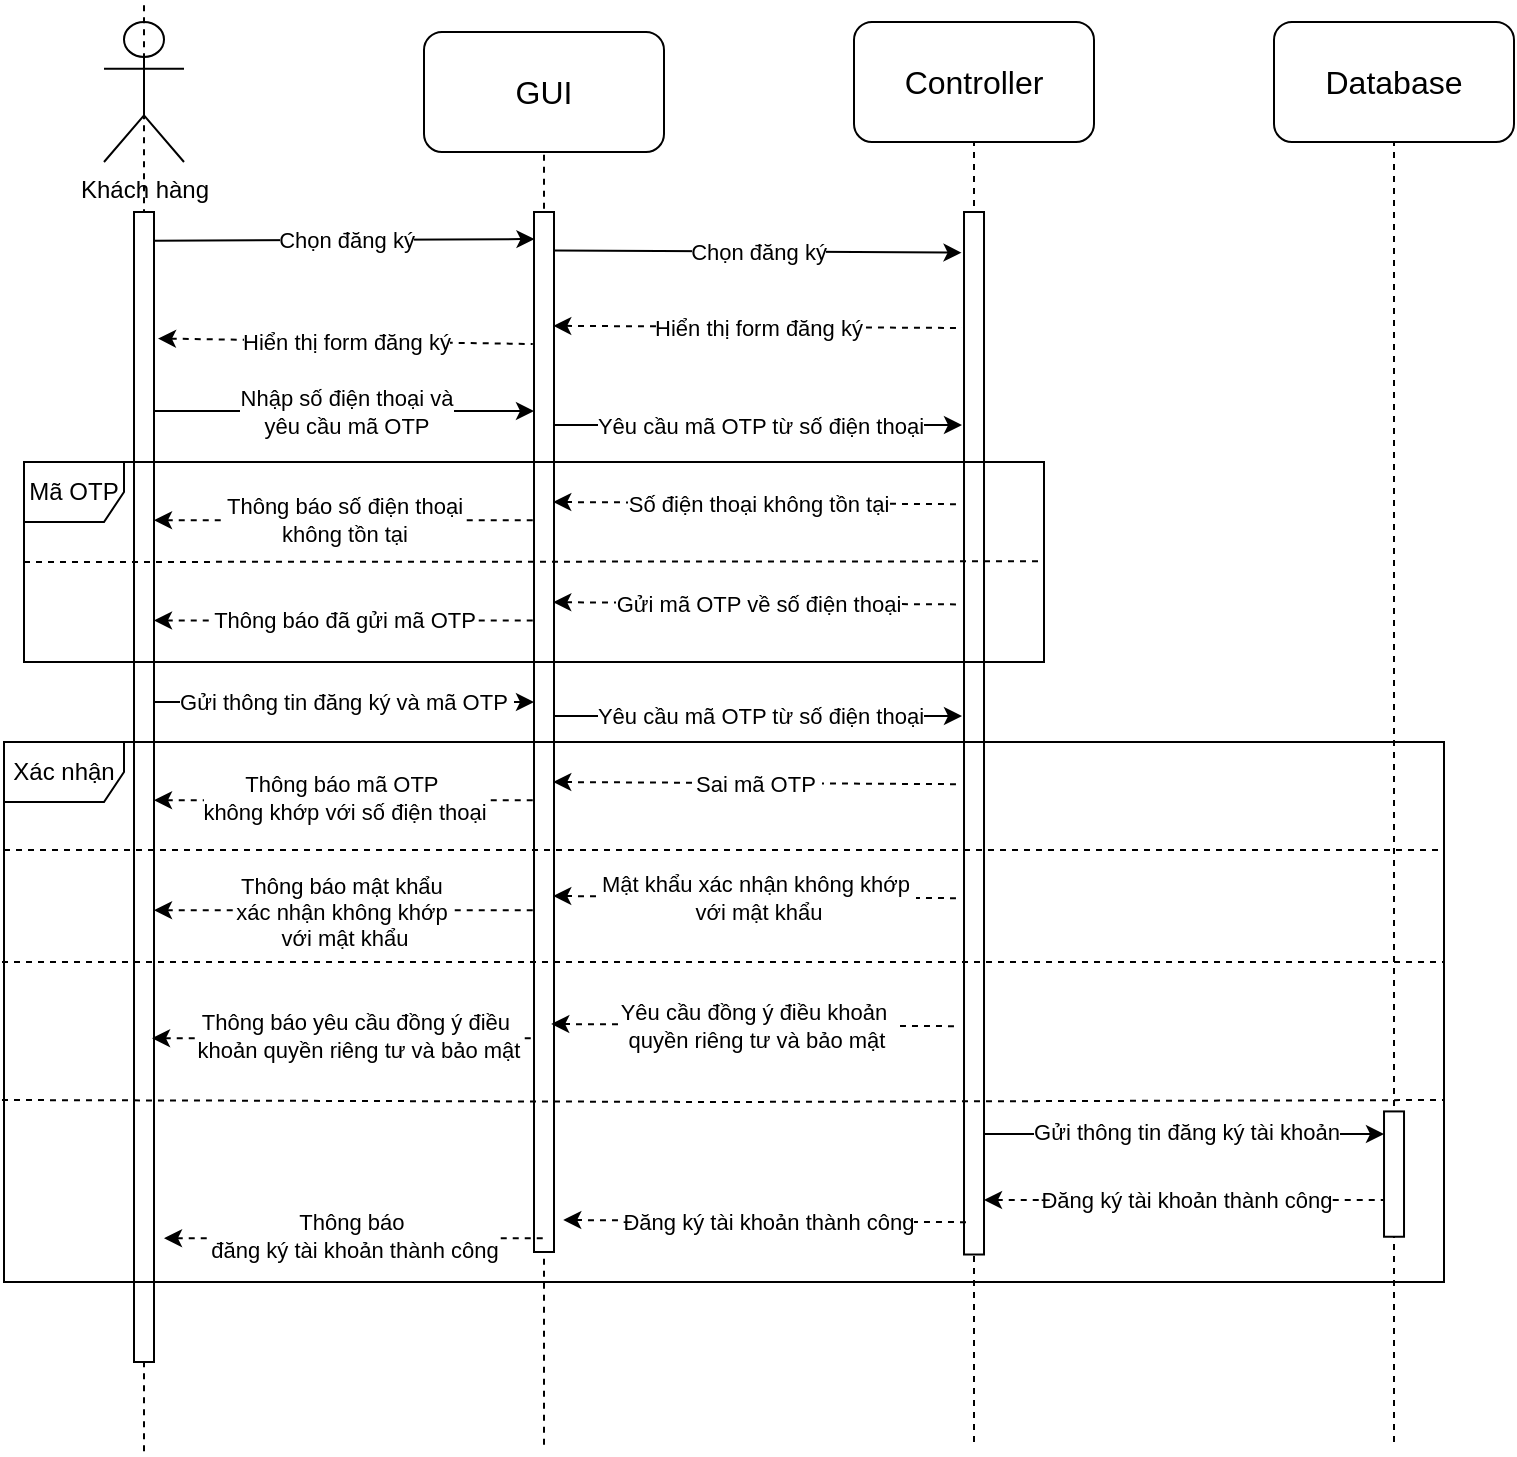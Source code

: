 <mxfile version="24.0.4" type="device">
  <diagram name="Page-1" id="a9C6GNApuYLTn9c11G--">
    <mxGraphModel dx="1955" dy="654" grid="1" gridSize="10" guides="1" tooltips="1" connect="1" arrows="1" fold="1" page="1" pageScale="1" pageWidth="850" pageHeight="1100" math="0" shadow="0">
      <root>
        <mxCell id="0" />
        <mxCell id="1" parent="0" />
        <mxCell id="PbGV8xd9Yo9rjove0Gm5-1" value="Khách hàng" style="shape=umlActor;verticalLabelPosition=bottom;verticalAlign=top;html=1;outlineConnect=0;" vertex="1" parent="1">
          <mxGeometry x="50" y="10" width="40" height="70" as="geometry" />
        </mxCell>
        <mxCell id="PbGV8xd9Yo9rjove0Gm5-2" value="GUI" style="rounded=1;whiteSpace=wrap;html=1;fontSize=16;" vertex="1" parent="1">
          <mxGeometry x="210" y="15" width="120" height="60" as="geometry" />
        </mxCell>
        <mxCell id="PbGV8xd9Yo9rjove0Gm5-3" value="Controller" style="rounded=1;whiteSpace=wrap;html=1;fontSize=16;" vertex="1" parent="1">
          <mxGeometry x="425" y="10" width="120" height="60" as="geometry" />
        </mxCell>
        <mxCell id="PbGV8xd9Yo9rjove0Gm5-4" value="Database" style="rounded=1;whiteSpace=wrap;html=1;fontSize=16;" vertex="1" parent="1">
          <mxGeometry x="635" y="10" width="120" height="60" as="geometry" />
        </mxCell>
        <mxCell id="PbGV8xd9Yo9rjove0Gm5-5" value="" style="endArrow=none;dashed=1;html=1;rounded=0;entryX=0.5;entryY=0.5;entryDx=0;entryDy=0;entryPerimeter=0;" edge="1" parent="1">
          <mxGeometry width="50" height="50" relative="1" as="geometry">
            <mxPoint x="70" y="724.6" as="sourcePoint" />
            <mxPoint x="70" as="targetPoint" />
          </mxGeometry>
        </mxCell>
        <mxCell id="PbGV8xd9Yo9rjove0Gm5-6" value="" style="endArrow=none;dashed=1;html=1;rounded=0;entryX=0.5;entryY=1;entryDx=0;entryDy=0;" edge="1" parent="1" target="PbGV8xd9Yo9rjove0Gm5-2">
          <mxGeometry width="50" height="50" relative="1" as="geometry">
            <mxPoint x="270" y="721.333" as="sourcePoint" />
            <mxPoint x="270" y="120" as="targetPoint" />
          </mxGeometry>
        </mxCell>
        <mxCell id="PbGV8xd9Yo9rjove0Gm5-7" value="" style="endArrow=none;dashed=1;html=1;rounded=0;entryX=0.5;entryY=1;entryDx=0;entryDy=0;" edge="1" parent="1" target="PbGV8xd9Yo9rjove0Gm5-3">
          <mxGeometry width="50" height="50" relative="1" as="geometry">
            <mxPoint x="485" y="720" as="sourcePoint" />
            <mxPoint x="485" y="90" as="targetPoint" />
          </mxGeometry>
        </mxCell>
        <mxCell id="PbGV8xd9Yo9rjove0Gm5-8" value="" style="endArrow=none;dashed=1;html=1;rounded=0;entryX=0.5;entryY=1;entryDx=0;entryDy=0;" edge="1" parent="1" target="PbGV8xd9Yo9rjove0Gm5-4">
          <mxGeometry width="50" height="50" relative="1" as="geometry">
            <mxPoint x="695" y="720" as="sourcePoint" />
            <mxPoint x="695" y="110" as="targetPoint" />
          </mxGeometry>
        </mxCell>
        <mxCell id="PbGV8xd9Yo9rjove0Gm5-9" value="" style="rounded=0;whiteSpace=wrap;html=1;rotation=-90;" vertex="1" parent="1">
          <mxGeometry x="10" y="360" width="520" height="10" as="geometry" />
        </mxCell>
        <mxCell id="PbGV8xd9Yo9rjove0Gm5-10" value="" style="rounded=0;whiteSpace=wrap;html=1;rotation=-90;" vertex="1" parent="1">
          <mxGeometry x="224.38" y="360.63" width="521.25" height="10" as="geometry" />
        </mxCell>
        <mxCell id="PbGV8xd9Yo9rjove0Gm5-11" value="" style="rounded=0;whiteSpace=wrap;html=1;rotation=-90;" vertex="1" parent="1">
          <mxGeometry x="663.68" y="581.04" width="62.66" height="10" as="geometry" />
        </mxCell>
        <mxCell id="PbGV8xd9Yo9rjove0Gm5-13" value="" style="endArrow=none;dashed=1;html=1;rounded=0;entryX=0.5;entryY=0.5;entryDx=0;entryDy=0;entryPerimeter=0;" edge="1" parent="1" target="PbGV8xd9Yo9rjove0Gm5-12">
          <mxGeometry width="50" height="50" relative="1" as="geometry">
            <mxPoint x="70" y="620" as="sourcePoint" />
            <mxPoint x="70" y="45" as="targetPoint" />
          </mxGeometry>
        </mxCell>
        <mxCell id="PbGV8xd9Yo9rjove0Gm5-12" value="" style="rounded=0;whiteSpace=wrap;html=1;rotation=-90;" vertex="1" parent="1">
          <mxGeometry x="-217.5" y="387.5" width="575" height="10" as="geometry" />
        </mxCell>
        <mxCell id="PbGV8xd9Yo9rjove0Gm5-14" value="" style="endArrow=classic;html=1;rounded=0;exitX=0.975;exitY=0.98;exitDx=0;exitDy=0;exitPerimeter=0;entryX=0.974;entryY=0.024;entryDx=0;entryDy=0;entryPerimeter=0;" edge="1" parent="1" source="PbGV8xd9Yo9rjove0Gm5-12" target="PbGV8xd9Yo9rjove0Gm5-9">
          <mxGeometry width="50" height="50" relative="1" as="geometry">
            <mxPoint x="110" y="180" as="sourcePoint" />
            <mxPoint x="160" y="130" as="targetPoint" />
          </mxGeometry>
        </mxCell>
        <mxCell id="PbGV8xd9Yo9rjove0Gm5-15" value="Chọn đăng ký" style="edgeLabel;html=1;align=center;verticalAlign=middle;resizable=0;points=[];" vertex="1" connectable="0" parent="PbGV8xd9Yo9rjove0Gm5-14">
          <mxGeometry x="0.003" relative="1" as="geometry">
            <mxPoint as="offset" />
          </mxGeometry>
        </mxCell>
        <mxCell id="PbGV8xd9Yo9rjove0Gm5-16" value="" style="endArrow=classic;html=1;rounded=0;entryX=0.961;entryY=-0.124;entryDx=0;entryDy=0;entryPerimeter=0;exitX=0.963;exitY=1.008;exitDx=0;exitDy=0;exitPerimeter=0;" edge="1" parent="1" source="PbGV8xd9Yo9rjove0Gm5-9" target="PbGV8xd9Yo9rjove0Gm5-10">
          <mxGeometry width="50" height="50" relative="1" as="geometry">
            <mxPoint x="280" y="141" as="sourcePoint" />
            <mxPoint x="470" y="140" as="targetPoint" />
          </mxGeometry>
        </mxCell>
        <mxCell id="PbGV8xd9Yo9rjove0Gm5-17" value="Chọn đăng ký" style="edgeLabel;html=1;align=center;verticalAlign=middle;resizable=0;points=[];" vertex="1" connectable="0" parent="PbGV8xd9Yo9rjove0Gm5-16">
          <mxGeometry x="0.003" relative="1" as="geometry">
            <mxPoint as="offset" />
          </mxGeometry>
        </mxCell>
        <mxCell id="PbGV8xd9Yo9rjove0Gm5-18" value="" style="endArrow=none;html=1;rounded=0;entryX=0.961;entryY=-0.124;entryDx=0;entryDy=0;entryPerimeter=0;exitX=0.945;exitY=0.962;exitDx=0;exitDy=0;exitPerimeter=0;endFill=0;startArrow=classic;startFill=1;dashed=1;" edge="1" parent="1">
          <mxGeometry width="50" height="50" relative="1" as="geometry">
            <mxPoint x="274.62" y="161.9" as="sourcePoint" />
            <mxPoint x="479" y="163" as="targetPoint" />
          </mxGeometry>
        </mxCell>
        <mxCell id="PbGV8xd9Yo9rjove0Gm5-19" value="Hiển thị form đăng ký" style="edgeLabel;html=1;align=center;verticalAlign=middle;resizable=0;points=[];" vertex="1" connectable="0" parent="PbGV8xd9Yo9rjove0Gm5-18">
          <mxGeometry x="0.003" relative="1" as="geometry">
            <mxPoint as="offset" />
          </mxGeometry>
        </mxCell>
        <mxCell id="PbGV8xd9Yo9rjove0Gm5-20" value="" style="endArrow=none;html=1;rounded=0;entryX=0.961;entryY=-0.124;entryDx=0;entryDy=0;entryPerimeter=0;exitX=0.89;exitY=1.2;exitDx=0;exitDy=0;exitPerimeter=0;endFill=0;startArrow=classic;startFill=1;dashed=1;" edge="1" parent="1" source="PbGV8xd9Yo9rjove0Gm5-12">
          <mxGeometry width="50" height="50" relative="1" as="geometry">
            <mxPoint x="60.38" y="170" as="sourcePoint" />
            <mxPoint x="264.38" y="171" as="targetPoint" />
          </mxGeometry>
        </mxCell>
        <mxCell id="PbGV8xd9Yo9rjove0Gm5-21" value="Hiển thị form đăng ký" style="edgeLabel;html=1;align=center;verticalAlign=middle;resizable=0;points=[];" vertex="1" connectable="0" parent="PbGV8xd9Yo9rjove0Gm5-20">
          <mxGeometry x="0.003" relative="1" as="geometry">
            <mxPoint as="offset" />
          </mxGeometry>
        </mxCell>
        <mxCell id="PbGV8xd9Yo9rjove0Gm5-24" value="" style="endArrow=classic;html=1;rounded=0;exitX=0.975;exitY=0.98;exitDx=0;exitDy=0;exitPerimeter=0;entryX=0.974;entryY=0.024;entryDx=0;entryDy=0;entryPerimeter=0;" edge="1" parent="1">
          <mxGeometry width="50" height="50" relative="1" as="geometry">
            <mxPoint x="75" y="204.5" as="sourcePoint" />
            <mxPoint x="265" y="204.5" as="targetPoint" />
          </mxGeometry>
        </mxCell>
        <mxCell id="PbGV8xd9Yo9rjove0Gm5-25" value="Nhập số điện thoại và&lt;div&gt;yêu cầu mã OTP&lt;/div&gt;" style="edgeLabel;html=1;align=center;verticalAlign=middle;resizable=0;points=[];" vertex="1" connectable="0" parent="PbGV8xd9Yo9rjove0Gm5-24">
          <mxGeometry x="0.003" relative="1" as="geometry">
            <mxPoint as="offset" />
          </mxGeometry>
        </mxCell>
        <mxCell id="PbGV8xd9Yo9rjove0Gm5-26" value="" style="endArrow=classic;html=1;rounded=0;entryX=0.961;entryY=-0.124;entryDx=0;entryDy=0;entryPerimeter=0;exitX=0.963;exitY=1.008;exitDx=0;exitDy=0;exitPerimeter=0;" edge="1" parent="1">
          <mxGeometry width="50" height="50" relative="1" as="geometry">
            <mxPoint x="275" y="211.5" as="sourcePoint" />
            <mxPoint x="479" y="211.5" as="targetPoint" />
          </mxGeometry>
        </mxCell>
        <mxCell id="PbGV8xd9Yo9rjove0Gm5-27" value="Yêu cầu mã OTP từ số điện thoại" style="edgeLabel;html=1;align=center;verticalAlign=middle;resizable=0;points=[];" vertex="1" connectable="0" parent="PbGV8xd9Yo9rjove0Gm5-26">
          <mxGeometry x="0.003" relative="1" as="geometry">
            <mxPoint as="offset" />
          </mxGeometry>
        </mxCell>
        <mxCell id="PbGV8xd9Yo9rjove0Gm5-29" value="Mã OTP" style="shape=umlFrame;whiteSpace=wrap;html=1;pointerEvents=0;width=50;height=30;" vertex="1" parent="1">
          <mxGeometry x="10" y="230" width="510" height="100" as="geometry" />
        </mxCell>
        <mxCell id="PbGV8xd9Yo9rjove0Gm5-30" value="" style="endArrow=none;html=1;rounded=0;entryX=0.961;entryY=-0.124;entryDx=0;entryDy=0;entryPerimeter=0;exitX=0.945;exitY=0.962;exitDx=0;exitDy=0;exitPerimeter=0;endFill=0;startArrow=classic;startFill=1;dashed=1;" edge="1" parent="1">
          <mxGeometry width="50" height="50" relative="1" as="geometry">
            <mxPoint x="274.62" y="250.0" as="sourcePoint" />
            <mxPoint x="479" y="251.1" as="targetPoint" />
          </mxGeometry>
        </mxCell>
        <mxCell id="PbGV8xd9Yo9rjove0Gm5-31" value="Số điện thoại không tồn tại" style="edgeLabel;html=1;align=center;verticalAlign=middle;resizable=0;points=[];" vertex="1" connectable="0" parent="PbGV8xd9Yo9rjove0Gm5-30">
          <mxGeometry x="0.003" relative="1" as="geometry">
            <mxPoint as="offset" />
          </mxGeometry>
        </mxCell>
        <mxCell id="PbGV8xd9Yo9rjove0Gm5-32" value="" style="endArrow=none;html=1;rounded=0;entryX=0.961;entryY=-0.124;entryDx=0;entryDy=0;entryPerimeter=0;exitX=0.933;exitY=1.011;exitDx=0;exitDy=0;exitPerimeter=0;endFill=0;startArrow=classic;startFill=1;dashed=1;" edge="1" parent="1">
          <mxGeometry width="50" height="50" relative="1" as="geometry">
            <mxPoint x="75" y="259.1" as="sourcePoint" />
            <mxPoint x="264.38" y="259.1" as="targetPoint" />
          </mxGeometry>
        </mxCell>
        <mxCell id="PbGV8xd9Yo9rjove0Gm5-33" value="Thông báo số điện thoại&lt;div&gt;không tồn tại&lt;/div&gt;" style="edgeLabel;html=1;align=center;verticalAlign=middle;resizable=0;points=[];" vertex="1" connectable="0" parent="PbGV8xd9Yo9rjove0Gm5-32">
          <mxGeometry x="0.003" relative="1" as="geometry">
            <mxPoint as="offset" />
          </mxGeometry>
        </mxCell>
        <mxCell id="PbGV8xd9Yo9rjove0Gm5-34" value="" style="endArrow=none;html=1;rounded=0;entryX=0.998;entryY=0.333;entryDx=0;entryDy=0;entryPerimeter=0;endFill=0;startArrow=none;startFill=0;dashed=1;" edge="1" parent="1">
          <mxGeometry width="50" height="50" relative="1" as="geometry">
            <mxPoint x="10" y="280" as="sourcePoint" />
            <mxPoint x="518.94" y="279.66" as="targetPoint" />
          </mxGeometry>
        </mxCell>
        <mxCell id="PbGV8xd9Yo9rjove0Gm5-36" value="" style="endArrow=none;html=1;rounded=0;entryX=0.961;entryY=-0.124;entryDx=0;entryDy=0;entryPerimeter=0;exitX=0.945;exitY=0.962;exitDx=0;exitDy=0;exitPerimeter=0;endFill=0;startArrow=classic;startFill=1;dashed=1;" edge="1" parent="1">
          <mxGeometry width="50" height="50" relative="1" as="geometry">
            <mxPoint x="274.62" y="300.11" as="sourcePoint" />
            <mxPoint x="479" y="301.21" as="targetPoint" />
          </mxGeometry>
        </mxCell>
        <mxCell id="PbGV8xd9Yo9rjove0Gm5-37" value="Gửi mã OTP về số điện thoại" style="edgeLabel;html=1;align=center;verticalAlign=middle;resizable=0;points=[];" vertex="1" connectable="0" parent="PbGV8xd9Yo9rjove0Gm5-36">
          <mxGeometry x="0.003" relative="1" as="geometry">
            <mxPoint as="offset" />
          </mxGeometry>
        </mxCell>
        <mxCell id="PbGV8xd9Yo9rjove0Gm5-38" value="" style="endArrow=none;html=1;rounded=0;entryX=0.961;entryY=-0.124;entryDx=0;entryDy=0;entryPerimeter=0;exitX=0.933;exitY=1.011;exitDx=0;exitDy=0;exitPerimeter=0;endFill=0;startArrow=classic;startFill=1;dashed=1;" edge="1" parent="1">
          <mxGeometry width="50" height="50" relative="1" as="geometry">
            <mxPoint x="75" y="309.21" as="sourcePoint" />
            <mxPoint x="264.38" y="309.21" as="targetPoint" />
          </mxGeometry>
        </mxCell>
        <mxCell id="PbGV8xd9Yo9rjove0Gm5-39" value="Thông báo đã gửi mã OTP" style="edgeLabel;html=1;align=center;verticalAlign=middle;resizable=0;points=[];" vertex="1" connectable="0" parent="PbGV8xd9Yo9rjove0Gm5-38">
          <mxGeometry x="0.003" relative="1" as="geometry">
            <mxPoint as="offset" />
          </mxGeometry>
        </mxCell>
        <mxCell id="PbGV8xd9Yo9rjove0Gm5-40" value="" style="endArrow=classic;html=1;rounded=0;exitX=0.975;exitY=0.98;exitDx=0;exitDy=0;exitPerimeter=0;entryX=0.974;entryY=0.024;entryDx=0;entryDy=0;entryPerimeter=0;" edge="1" parent="1">
          <mxGeometry width="50" height="50" relative="1" as="geometry">
            <mxPoint x="75" y="350" as="sourcePoint" />
            <mxPoint x="265" y="350" as="targetPoint" />
          </mxGeometry>
        </mxCell>
        <mxCell id="PbGV8xd9Yo9rjove0Gm5-41" value="Gửi thông tin đăng ký và mã OTP&amp;nbsp;" style="edgeLabel;html=1;align=center;verticalAlign=middle;resizable=0;points=[];" vertex="1" connectable="0" parent="PbGV8xd9Yo9rjove0Gm5-40">
          <mxGeometry x="0.003" relative="1" as="geometry">
            <mxPoint as="offset" />
          </mxGeometry>
        </mxCell>
        <mxCell id="PbGV8xd9Yo9rjove0Gm5-42" value="" style="endArrow=classic;html=1;rounded=0;entryX=0.961;entryY=-0.124;entryDx=0;entryDy=0;entryPerimeter=0;exitX=0.963;exitY=1.008;exitDx=0;exitDy=0;exitPerimeter=0;" edge="1" parent="1">
          <mxGeometry width="50" height="50" relative="1" as="geometry">
            <mxPoint x="275" y="357" as="sourcePoint" />
            <mxPoint x="479" y="357" as="targetPoint" />
          </mxGeometry>
        </mxCell>
        <mxCell id="PbGV8xd9Yo9rjove0Gm5-43" value="Yêu cầu mã OTP từ số điện thoại" style="edgeLabel;html=1;align=center;verticalAlign=middle;resizable=0;points=[];" vertex="1" connectable="0" parent="PbGV8xd9Yo9rjove0Gm5-42">
          <mxGeometry x="0.003" relative="1" as="geometry">
            <mxPoint as="offset" />
          </mxGeometry>
        </mxCell>
        <mxCell id="PbGV8xd9Yo9rjove0Gm5-45" value="Xác nhận" style="shape=umlFrame;whiteSpace=wrap;html=1;pointerEvents=0;width=60;height=30;" vertex="1" parent="1">
          <mxGeometry y="370" width="720" height="270" as="geometry" />
        </mxCell>
        <mxCell id="PbGV8xd9Yo9rjove0Gm5-46" value="" style="endArrow=none;html=1;rounded=0;entryX=0.961;entryY=-0.124;entryDx=0;entryDy=0;entryPerimeter=0;exitX=0.945;exitY=0.962;exitDx=0;exitDy=0;exitPerimeter=0;endFill=0;startArrow=classic;startFill=1;dashed=1;" edge="1" parent="1">
          <mxGeometry width="50" height="50" relative="1" as="geometry">
            <mxPoint x="274.62" y="390.0" as="sourcePoint" />
            <mxPoint x="479" y="391.1" as="targetPoint" />
          </mxGeometry>
        </mxCell>
        <mxCell id="PbGV8xd9Yo9rjove0Gm5-47" value="Sai mã OTP&amp;nbsp;" style="edgeLabel;html=1;align=center;verticalAlign=middle;resizable=0;points=[];" vertex="1" connectable="0" parent="PbGV8xd9Yo9rjove0Gm5-46">
          <mxGeometry x="0.003" relative="1" as="geometry">
            <mxPoint as="offset" />
          </mxGeometry>
        </mxCell>
        <mxCell id="PbGV8xd9Yo9rjove0Gm5-48" value="" style="endArrow=none;html=1;rounded=0;entryX=0.961;entryY=-0.124;entryDx=0;entryDy=0;entryPerimeter=0;exitX=0.933;exitY=1.011;exitDx=0;exitDy=0;exitPerimeter=0;endFill=0;startArrow=classic;startFill=1;dashed=1;" edge="1" parent="1">
          <mxGeometry width="50" height="50" relative="1" as="geometry">
            <mxPoint x="75" y="399.1" as="sourcePoint" />
            <mxPoint x="264.38" y="399.1" as="targetPoint" />
          </mxGeometry>
        </mxCell>
        <mxCell id="PbGV8xd9Yo9rjove0Gm5-49" value="Thông báo mã OTP&amp;nbsp;&lt;div&gt;không khớp với số điện thoại&lt;/div&gt;" style="edgeLabel;html=1;align=center;verticalAlign=middle;resizable=0;points=[];" vertex="1" connectable="0" parent="PbGV8xd9Yo9rjove0Gm5-48">
          <mxGeometry x="0.003" relative="1" as="geometry">
            <mxPoint y="-1" as="offset" />
          </mxGeometry>
        </mxCell>
        <mxCell id="PbGV8xd9Yo9rjove0Gm5-50" value="" style="endArrow=none;html=1;rounded=0;endFill=0;startArrow=none;startFill=0;dashed=1;exitX=0;exitY=0.2;exitDx=0;exitDy=0;exitPerimeter=0;" edge="1" parent="1" source="PbGV8xd9Yo9rjove0Gm5-45">
          <mxGeometry width="50" height="50" relative="1" as="geometry">
            <mxPoint x="-4.47" y="419.58" as="sourcePoint" />
            <mxPoint x="720" y="424" as="targetPoint" />
          </mxGeometry>
        </mxCell>
        <mxCell id="PbGV8xd9Yo9rjove0Gm5-51" value="" style="endArrow=none;html=1;rounded=0;entryX=0.961;entryY=-0.124;entryDx=0;entryDy=0;entryPerimeter=0;exitX=0.945;exitY=0.962;exitDx=0;exitDy=0;exitPerimeter=0;endFill=0;startArrow=classic;startFill=1;dashed=1;" edge="1" parent="1">
          <mxGeometry width="50" height="50" relative="1" as="geometry">
            <mxPoint x="274.62" y="447.0" as="sourcePoint" />
            <mxPoint x="479" y="448.1" as="targetPoint" />
          </mxGeometry>
        </mxCell>
        <mxCell id="PbGV8xd9Yo9rjove0Gm5-52" value="Mật khẩu xác nhận không khớp&amp;nbsp;&lt;div&gt;với mật khẩu&lt;/div&gt;" style="edgeLabel;html=1;align=center;verticalAlign=middle;resizable=0;points=[];" vertex="1" connectable="0" parent="PbGV8xd9Yo9rjove0Gm5-51">
          <mxGeometry x="0.003" relative="1" as="geometry">
            <mxPoint as="offset" />
          </mxGeometry>
        </mxCell>
        <mxCell id="PbGV8xd9Yo9rjove0Gm5-53" value="" style="endArrow=none;html=1;rounded=0;entryX=0.961;entryY=-0.124;entryDx=0;entryDy=0;entryPerimeter=0;exitX=0.933;exitY=1.011;exitDx=0;exitDy=0;exitPerimeter=0;endFill=0;startArrow=classic;startFill=1;dashed=1;" edge="1" parent="1">
          <mxGeometry width="50" height="50" relative="1" as="geometry">
            <mxPoint x="75" y="454.1" as="sourcePoint" />
            <mxPoint x="264.38" y="454.1" as="targetPoint" />
          </mxGeometry>
        </mxCell>
        <mxCell id="PbGV8xd9Yo9rjove0Gm5-54" value="Thông báo mật khẩu&amp;nbsp;&lt;div&gt;xác nhận không khớp&amp;nbsp;&lt;div&gt;với mật khẩu&lt;/div&gt;&lt;/div&gt;" style="edgeLabel;html=1;align=center;verticalAlign=middle;resizable=0;points=[];" vertex="1" connectable="0" parent="PbGV8xd9Yo9rjove0Gm5-53">
          <mxGeometry x="0.003" relative="1" as="geometry">
            <mxPoint y="1" as="offset" />
          </mxGeometry>
        </mxCell>
        <mxCell id="PbGV8xd9Yo9rjove0Gm5-55" value="" style="endArrow=none;html=1;rounded=0;endFill=0;startArrow=none;startFill=0;dashed=1;exitX=-0.002;exitY=0.314;exitDx=0;exitDy=0;exitPerimeter=0;" edge="1" parent="1">
          <mxGeometry width="50" height="50" relative="1" as="geometry">
            <mxPoint x="-1" y="480" as="sourcePoint" />
            <mxPoint x="720" y="480" as="targetPoint" />
          </mxGeometry>
        </mxCell>
        <mxCell id="PbGV8xd9Yo9rjove0Gm5-56" value="" style="endArrow=classic;html=1;rounded=0;exitX=0.963;exitY=1.008;exitDx=0;exitDy=0;exitPerimeter=0;" edge="1" parent="1">
          <mxGeometry width="50" height="50" relative="1" as="geometry">
            <mxPoint x="490" y="566" as="sourcePoint" />
            <mxPoint x="690" y="566" as="targetPoint" />
          </mxGeometry>
        </mxCell>
        <mxCell id="PbGV8xd9Yo9rjove0Gm5-57" value="Gửi thông tin đăng ký tài khoản" style="edgeLabel;html=1;align=center;verticalAlign=middle;resizable=0;points=[];" vertex="1" connectable="0" parent="PbGV8xd9Yo9rjove0Gm5-56">
          <mxGeometry x="0.003" relative="1" as="geometry">
            <mxPoint y="-1" as="offset" />
          </mxGeometry>
        </mxCell>
        <mxCell id="PbGV8xd9Yo9rjove0Gm5-58" value="" style="endArrow=none;html=1;rounded=0;entryX=0.961;entryY=-0.124;entryDx=0;entryDy=0;entryPerimeter=0;exitX=0.945;exitY=0.962;exitDx=0;exitDy=0;exitPerimeter=0;endFill=0;startArrow=classic;startFill=1;dashed=1;" edge="1" parent="1">
          <mxGeometry width="50" height="50" relative="1" as="geometry">
            <mxPoint x="279.62" y="609" as="sourcePoint" />
            <mxPoint x="484" y="610.1" as="targetPoint" />
          </mxGeometry>
        </mxCell>
        <mxCell id="PbGV8xd9Yo9rjove0Gm5-59" value="Đăng ký tài khoản thành công" style="edgeLabel;html=1;align=center;verticalAlign=middle;resizable=0;points=[];" vertex="1" connectable="0" parent="PbGV8xd9Yo9rjove0Gm5-58">
          <mxGeometry x="0.003" relative="1" as="geometry">
            <mxPoint as="offset" />
          </mxGeometry>
        </mxCell>
        <mxCell id="PbGV8xd9Yo9rjove0Gm5-60" value="" style="endArrow=none;html=1;rounded=0;entryX=0.961;entryY=-0.124;entryDx=0;entryDy=0;entryPerimeter=0;exitX=0.933;exitY=1.011;exitDx=0;exitDy=0;exitPerimeter=0;endFill=0;startArrow=classic;startFill=1;dashed=1;" edge="1" parent="1">
          <mxGeometry width="50" height="50" relative="1" as="geometry">
            <mxPoint x="80" y="618.1" as="sourcePoint" />
            <mxPoint x="269.38" y="618.1" as="targetPoint" />
          </mxGeometry>
        </mxCell>
        <mxCell id="PbGV8xd9Yo9rjove0Gm5-61" value="Thông báo&amp;nbsp;&lt;div&gt;đăng ký tài khoản thành công&lt;/div&gt;" style="edgeLabel;html=1;align=center;verticalAlign=middle;resizable=0;points=[];" vertex="1" connectable="0" parent="PbGV8xd9Yo9rjove0Gm5-60">
          <mxGeometry x="0.003" relative="1" as="geometry">
            <mxPoint y="-1" as="offset" />
          </mxGeometry>
        </mxCell>
        <mxCell id="PbGV8xd9Yo9rjove0Gm5-62" value="" style="endArrow=none;html=1;rounded=0;exitX=0.945;exitY=0.962;exitDx=0;exitDy=0;exitPerimeter=0;endFill=0;startArrow=classic;startFill=1;dashed=1;" edge="1" parent="1">
          <mxGeometry width="50" height="50" relative="1" as="geometry">
            <mxPoint x="490.0" y="599" as="sourcePoint" />
            <mxPoint x="690" y="599" as="targetPoint" />
          </mxGeometry>
        </mxCell>
        <mxCell id="PbGV8xd9Yo9rjove0Gm5-63" value="Đăng ký tài khoản thành công" style="edgeLabel;html=1;align=center;verticalAlign=middle;resizable=0;points=[];" vertex="1" connectable="0" parent="PbGV8xd9Yo9rjove0Gm5-62">
          <mxGeometry x="0.003" relative="1" as="geometry">
            <mxPoint as="offset" />
          </mxGeometry>
        </mxCell>
        <mxCell id="PbGV8xd9Yo9rjove0Gm5-66" value="" style="endArrow=none;html=1;rounded=0;endFill=0;startArrow=none;startFill=0;dashed=1;exitX=-0.002;exitY=0.314;exitDx=0;exitDy=0;exitPerimeter=0;" edge="1" parent="1">
          <mxGeometry width="50" height="50" relative="1" as="geometry">
            <mxPoint x="-1" y="549" as="sourcePoint" />
            <mxPoint x="720" y="549" as="targetPoint" />
            <Array as="points">
              <mxPoint x="360" y="550" />
            </Array>
          </mxGeometry>
        </mxCell>
        <mxCell id="PbGV8xd9Yo9rjove0Gm5-67" value="" style="endArrow=none;html=1;rounded=0;entryX=0.961;entryY=-0.124;entryDx=0;entryDy=0;entryPerimeter=0;exitX=0.945;exitY=0.962;exitDx=0;exitDy=0;exitPerimeter=0;endFill=0;startArrow=classic;startFill=1;dashed=1;" edge="1" parent="1">
          <mxGeometry width="50" height="50" relative="1" as="geometry">
            <mxPoint x="273.62" y="511" as="sourcePoint" />
            <mxPoint x="478" y="512.1" as="targetPoint" />
          </mxGeometry>
        </mxCell>
        <mxCell id="PbGV8xd9Yo9rjove0Gm5-68" value="Yêu cầu đồng ý điều khoản&amp;nbsp;&lt;div&gt;quyền riêng tư và bảo mật&lt;/div&gt;" style="edgeLabel;html=1;align=center;verticalAlign=middle;resizable=0;points=[];" vertex="1" connectable="0" parent="PbGV8xd9Yo9rjove0Gm5-67">
          <mxGeometry x="0.003" relative="1" as="geometry">
            <mxPoint as="offset" />
          </mxGeometry>
        </mxCell>
        <mxCell id="PbGV8xd9Yo9rjove0Gm5-69" value="" style="endArrow=none;html=1;rounded=0;entryX=0.961;entryY=-0.124;entryDx=0;entryDy=0;entryPerimeter=0;exitX=0.933;exitY=1.011;exitDx=0;exitDy=0;exitPerimeter=0;endFill=0;startArrow=classic;startFill=1;dashed=1;" edge="1" parent="1">
          <mxGeometry width="50" height="50" relative="1" as="geometry">
            <mxPoint x="74" y="518.1" as="sourcePoint" />
            <mxPoint x="263.38" y="518.1" as="targetPoint" />
          </mxGeometry>
        </mxCell>
        <mxCell id="PbGV8xd9Yo9rjove0Gm5-70" value="Thông báo yêu cầu đồng ý điều&amp;nbsp;&lt;div&gt;khoản quyền riêng tư và bảo mật&lt;/div&gt;" style="edgeLabel;html=1;align=center;verticalAlign=middle;resizable=0;points=[];" vertex="1" connectable="0" parent="PbGV8xd9Yo9rjove0Gm5-69">
          <mxGeometry x="0.003" relative="1" as="geometry">
            <mxPoint x="8" y="-1" as="offset" />
          </mxGeometry>
        </mxCell>
      </root>
    </mxGraphModel>
  </diagram>
</mxfile>
